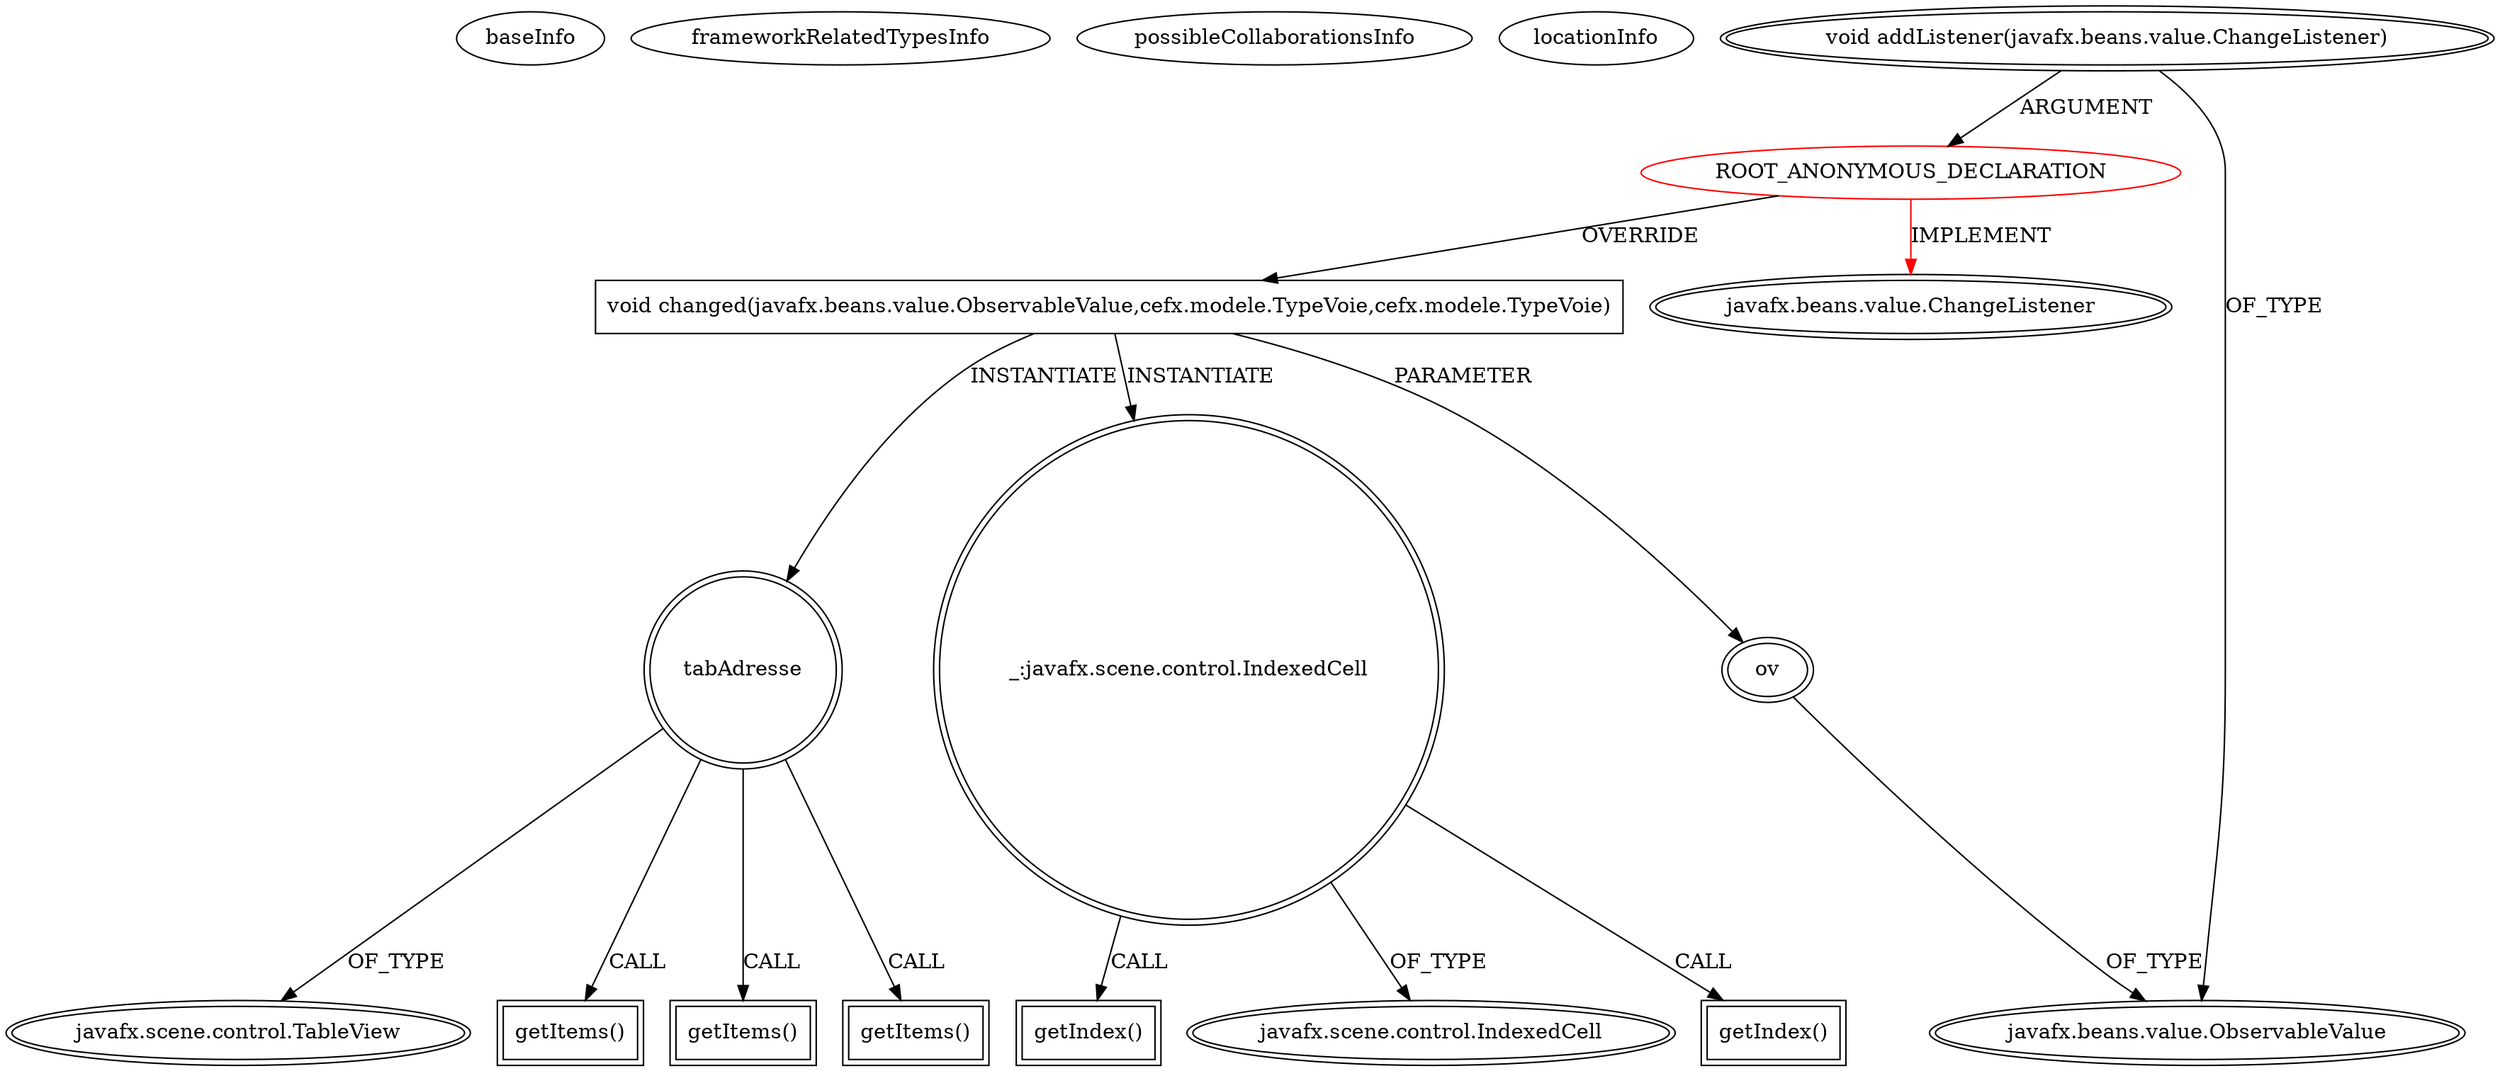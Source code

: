 digraph {
baseInfo[graphId=2154,category="extension_graph",isAnonymous=true,possibleRelation=false]
frameworkRelatedTypesInfo[0="javafx.beans.value.ChangeListener"]
possibleCollaborationsInfo[]
locationInfo[projectName="bianconejo-CEFX",filePath="/bianconejo-CEFX/CEFX-master/src/cefx/CEPrincipalController.java",contextSignature="void updateItem(cefx.modele.TypeVoie,boolean)",graphId="2154"]
0[label="ROOT_ANONYMOUS_DECLARATION",vertexType="ROOT_ANONYMOUS_DECLARATION",isFrameworkType=false,color=red]
1[label="javafx.beans.value.ChangeListener",vertexType="FRAMEWORK_INTERFACE_TYPE",isFrameworkType=true,peripheries=2]
2[label="void addListener(javafx.beans.value.ChangeListener)",vertexType="OUTSIDE_CALL",isFrameworkType=true,peripheries=2]
3[label="javafx.beans.value.ObservableValue",vertexType="FRAMEWORK_INTERFACE_TYPE",isFrameworkType=true,peripheries=2]
4[label="void changed(javafx.beans.value.ObservableValue,cefx.modele.TypeVoie,cefx.modele.TypeVoie)",vertexType="OVERRIDING_METHOD_DECLARATION",isFrameworkType=false,shape=box]
5[label="ov",vertexType="PARAMETER_DECLARATION",isFrameworkType=true,peripheries=2]
7[label="tabAdresse",vertexType="VARIABLE_EXPRESION",isFrameworkType=true,peripheries=2,shape=circle]
9[label="javafx.scene.control.TableView",vertexType="FRAMEWORK_CLASS_TYPE",isFrameworkType=true,peripheries=2]
8[label="getItems()",vertexType="INSIDE_CALL",isFrameworkType=true,peripheries=2,shape=box]
11[label="getItems()",vertexType="INSIDE_CALL",isFrameworkType=true,peripheries=2,shape=box]
12[label="_:javafx.scene.control.IndexedCell",vertexType="VARIABLE_EXPRESION",isFrameworkType=true,peripheries=2,shape=circle]
14[label="javafx.scene.control.IndexedCell",vertexType="FRAMEWORK_CLASS_TYPE",isFrameworkType=true,peripheries=2]
13[label="getIndex()",vertexType="INSIDE_CALL",isFrameworkType=true,peripheries=2,shape=box]
16[label="getItems()",vertexType="INSIDE_CALL",isFrameworkType=true,peripheries=2,shape=box]
18[label="getIndex()",vertexType="INSIDE_CALL",isFrameworkType=true,peripheries=2,shape=box]
0->1[label="IMPLEMENT",color=red]
2->0[label="ARGUMENT"]
2->3[label="OF_TYPE"]
0->4[label="OVERRIDE"]
5->3[label="OF_TYPE"]
4->5[label="PARAMETER"]
4->7[label="INSTANTIATE"]
7->9[label="OF_TYPE"]
7->8[label="CALL"]
7->11[label="CALL"]
4->12[label="INSTANTIATE"]
12->14[label="OF_TYPE"]
12->13[label="CALL"]
7->16[label="CALL"]
12->18[label="CALL"]
}
